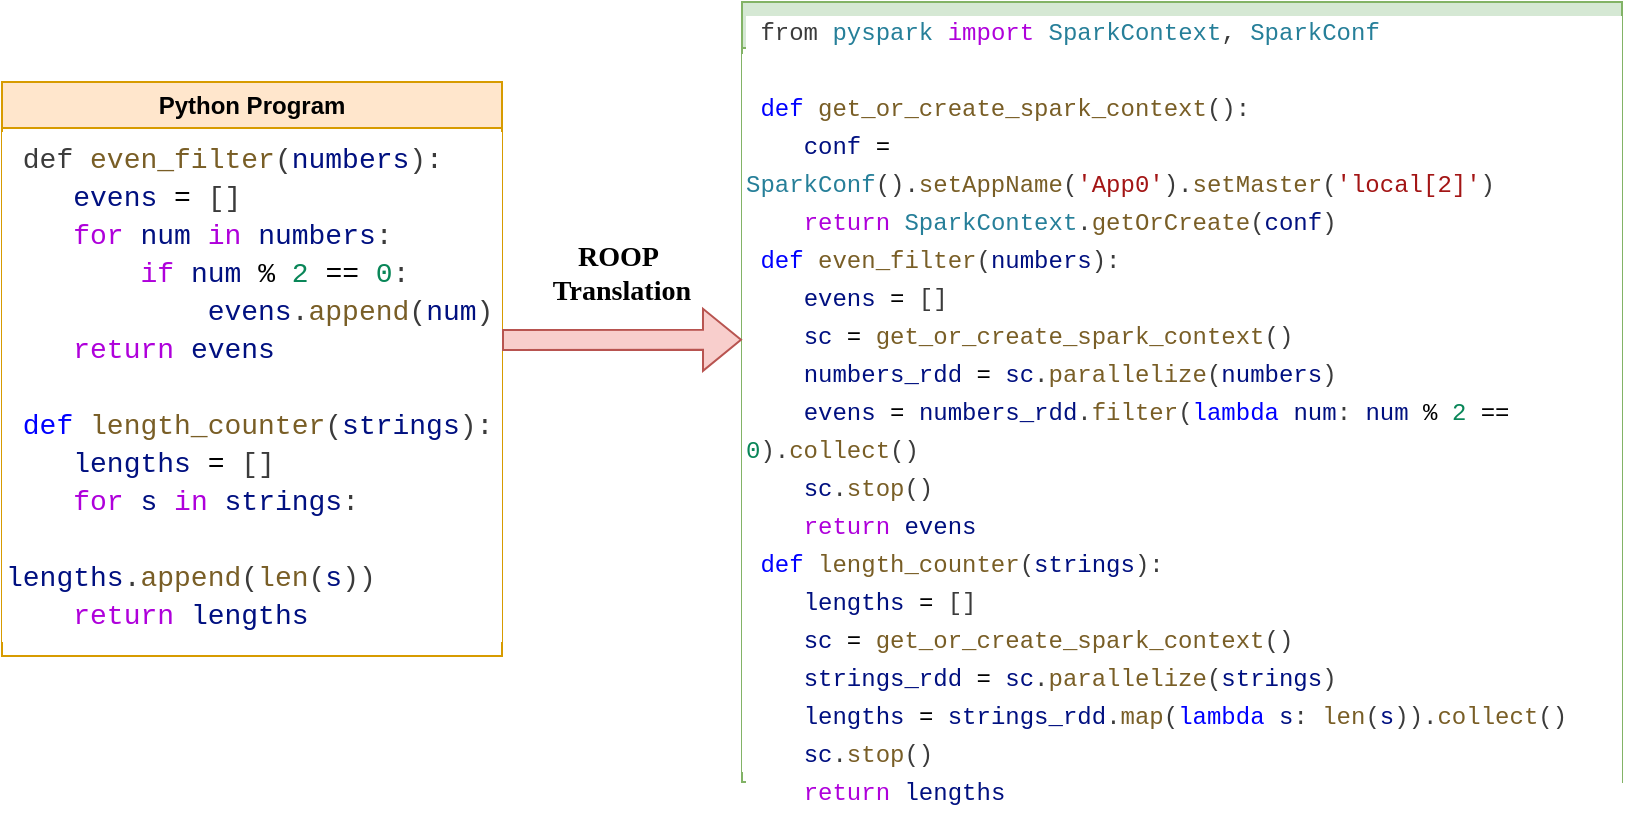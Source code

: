 <mxfile version="21.6.8" type="device">
  <diagram name="Page-1" id="eC2k_G6RV29ssMfWNKxb">
    <mxGraphModel dx="1434" dy="750" grid="1" gridSize="10" guides="1" tooltips="1" connect="1" arrows="1" fold="1" page="1" pageScale="1" pageWidth="850" pageHeight="1100" math="0" shadow="0">
      <root>
        <mxCell id="0" />
        <mxCell id="1" parent="0" />
        <mxCell id="xKuz9qyHJNCxHvOZOzjL-13" value="PySpark Program" style="swimlane;whiteSpace=wrap;html=1;fillColor=#d5e8d4;strokeColor=#82b366;" vertex="1" parent="1">
          <mxGeometry x="440" y="40" width="440" height="390" as="geometry" />
        </mxCell>
        <mxCell id="xKuz9qyHJNCxHvOZOzjL-14" value="&lt;div style=&quot;color: rgb(59, 59, 59); background-color: rgb(255, 255, 255); font-family: Consolas, &amp;quot;Courier New&amp;quot;, monospace; line-height: 19px;&quot;&gt;&lt;div style=&quot;line-height: 19px;&quot;&gt;&lt;div&gt;&amp;nbsp;from &lt;span style=&quot;color: #267f99;&quot;&gt;pyspark&lt;/span&gt; &lt;span style=&quot;color: #af00db;&quot;&gt;import&lt;/span&gt; &lt;span style=&quot;color: #267f99;&quot;&gt;SparkContext&lt;/span&gt;, &lt;span style=&quot;color: #267f99;&quot;&gt;SparkConf&lt;/span&gt;&lt;/div&gt;&lt;br&gt;&lt;div&gt;&lt;span style=&quot;color: #0000ff;&quot;&gt;&amp;nbsp;def&lt;/span&gt; &lt;span style=&quot;color: #795e26;&quot;&gt;get_or_create_spark_context&lt;/span&gt;():&lt;/div&gt;&lt;div&gt;&amp;nbsp; &amp;nbsp; &lt;span style=&quot;color: #001080;&quot;&gt;conf&lt;/span&gt; &lt;span style=&quot;color: #000000;&quot;&gt;=&lt;/span&gt; &lt;span style=&quot;color: #267f99;&quot;&gt;SparkConf&lt;/span&gt;().&lt;span style=&quot;color: #795e26;&quot;&gt;setAppName&lt;/span&gt;(&lt;span style=&quot;color: #a31515;&quot;&gt;&#39;App0&#39;&lt;/span&gt;).&lt;span style=&quot;color: #795e26;&quot;&gt;setMaster&lt;/span&gt;(&lt;span style=&quot;color: #a31515;&quot;&gt;&#39;local[2]&#39;&lt;/span&gt;)&lt;/div&gt;&lt;div&gt;&amp;nbsp; &amp;nbsp; &lt;span style=&quot;color: #af00db;&quot;&gt;return&lt;/span&gt; &lt;span style=&quot;color: #267f99;&quot;&gt;SparkContext&lt;/span&gt;.&lt;span style=&quot;color: #795e26;&quot;&gt;getOrCreate&lt;/span&gt;(&lt;span style=&quot;color: #001080;&quot;&gt;conf&lt;/span&gt;)&lt;/div&gt;&lt;div&gt;&lt;span style=&quot;color: #0000ff;&quot;&gt;&amp;nbsp;def&lt;/span&gt; &lt;span style=&quot;color: #795e26;&quot;&gt;even_filter&lt;/span&gt;(&lt;span style=&quot;color: #001080;&quot;&gt;numbers&lt;/span&gt;):&lt;/div&gt;&lt;div&gt;&amp;nbsp; &amp;nbsp; &lt;span style=&quot;color: #001080;&quot;&gt;evens&lt;/span&gt; &lt;span style=&quot;color: #000000;&quot;&gt;=&lt;/span&gt; []&lt;/div&gt;&lt;div&gt;&amp;nbsp; &amp;nbsp; &lt;span style=&quot;color: #001080;&quot;&gt;sc&lt;/span&gt; &lt;span style=&quot;color: #000000;&quot;&gt;=&lt;/span&gt; &lt;span style=&quot;color: #795e26;&quot;&gt;get_or_create_spark_context&lt;/span&gt;()&lt;/div&gt;&lt;div&gt;&amp;nbsp; &amp;nbsp; &lt;span style=&quot;color: #001080;&quot;&gt;numbers_rdd&lt;/span&gt; &lt;span style=&quot;color: #000000;&quot;&gt;=&lt;/span&gt; &lt;span style=&quot;color: #001080;&quot;&gt;sc&lt;/span&gt;.&lt;span style=&quot;color: #795e26;&quot;&gt;parallelize&lt;/span&gt;(&lt;span style=&quot;color: #001080;&quot;&gt;numbers&lt;/span&gt;)&lt;/div&gt;&lt;div&gt;&amp;nbsp; &amp;nbsp; &lt;span style=&quot;color: #001080;&quot;&gt;evens&lt;/span&gt; &lt;span style=&quot;color: #000000;&quot;&gt;=&lt;/span&gt; &lt;span style=&quot;color: #001080;&quot;&gt;numbers_rdd&lt;/span&gt;.&lt;span style=&quot;color: #795e26;&quot;&gt;filter&lt;/span&gt;(&lt;span style=&quot;color: #0000ff;&quot;&gt;lambda&lt;/span&gt; &lt;span style=&quot;color: #001080;&quot;&gt;num&lt;/span&gt;: &lt;span style=&quot;color: #001080;&quot;&gt;num&lt;/span&gt; &lt;span style=&quot;color: #000000;&quot;&gt;%&lt;/span&gt; &lt;span style=&quot;color: #098658;&quot;&gt;2&lt;/span&gt; &lt;span style=&quot;color: #000000;&quot;&gt;==&lt;/span&gt; &lt;span style=&quot;color: #098658;&quot;&gt;0&lt;/span&gt;).&lt;span style=&quot;color: #795e26;&quot;&gt;collect&lt;/span&gt;()&lt;/div&gt;&lt;div&gt;&amp;nbsp; &amp;nbsp; &lt;span style=&quot;color: #001080;&quot;&gt;sc&lt;/span&gt;.&lt;span style=&quot;color: #795e26;&quot;&gt;stop&lt;/span&gt;()&lt;/div&gt;&lt;div&gt;&amp;nbsp; &amp;nbsp; &lt;span style=&quot;color: #af00db;&quot;&gt;return&lt;/span&gt; &lt;span style=&quot;color: #001080;&quot;&gt;evens&lt;/span&gt;&lt;/div&gt;&lt;div&gt;&lt;span style=&quot;color: #0000ff;&quot;&gt;&amp;nbsp;def&lt;/span&gt; &lt;span style=&quot;color: #795e26;&quot;&gt;length_counter&lt;/span&gt;(&lt;span style=&quot;color: #001080;&quot;&gt;strings&lt;/span&gt;):&lt;/div&gt;&lt;div&gt;&amp;nbsp; &amp;nbsp; &lt;span style=&quot;color: #001080;&quot;&gt;lengths&lt;/span&gt; &lt;span style=&quot;color: #000000;&quot;&gt;=&lt;/span&gt; []&lt;/div&gt;&lt;div&gt;&amp;nbsp; &amp;nbsp; &lt;span style=&quot;color: #001080;&quot;&gt;sc&lt;/span&gt; &lt;span style=&quot;color: #000000;&quot;&gt;=&lt;/span&gt; &lt;span style=&quot;color: #795e26;&quot;&gt;get_or_create_spark_context&lt;/span&gt;()&lt;/div&gt;&lt;div&gt;&amp;nbsp; &amp;nbsp; &lt;span style=&quot;color: #001080;&quot;&gt;strings_rdd&lt;/span&gt; &lt;span style=&quot;color: #000000;&quot;&gt;=&lt;/span&gt; &lt;span style=&quot;color: #001080;&quot;&gt;sc&lt;/span&gt;.&lt;span style=&quot;color: #795e26;&quot;&gt;parallelize&lt;/span&gt;(&lt;span style=&quot;color: #001080;&quot;&gt;strings&lt;/span&gt;)&lt;/div&gt;&lt;div&gt;&amp;nbsp; &amp;nbsp; &lt;span style=&quot;color: #001080;&quot;&gt;lengths&lt;/span&gt; &lt;span style=&quot;color: #000000;&quot;&gt;=&lt;/span&gt; &lt;span style=&quot;color: #001080;&quot;&gt;strings_rdd&lt;/span&gt;.&lt;span style=&quot;color: #795e26;&quot;&gt;map&lt;/span&gt;(&lt;span style=&quot;color: #0000ff;&quot;&gt;lambda&lt;/span&gt; &lt;span style=&quot;color: #001080;&quot;&gt;s&lt;/span&gt;: &lt;span style=&quot;color: #795e26;&quot;&gt;len&lt;/span&gt;(&lt;span style=&quot;color: #001080;&quot;&gt;s&lt;/span&gt;)).&lt;span style=&quot;color: #795e26;&quot;&gt;collect&lt;/span&gt;()&lt;/div&gt;&lt;div&gt;&amp;nbsp; &amp;nbsp; &lt;span style=&quot;color: #001080;&quot;&gt;sc&lt;/span&gt;.&lt;span style=&quot;color: #795e26;&quot;&gt;stop&lt;/span&gt;()&lt;/div&gt;&lt;div&gt;&amp;nbsp; &amp;nbsp; &lt;span style=&quot;color: #af00db;&quot;&gt;return&lt;/span&gt; &lt;span style=&quot;color: #001080;&quot;&gt;lengths&lt;/span&gt;&lt;/div&gt;&lt;/div&gt;&lt;/div&gt;" style="text;html=1;strokeColor=none;fillColor=default;align=left;verticalAlign=middle;whiteSpace=wrap;rounded=0;" vertex="1" parent="xKuz9qyHJNCxHvOZOzjL-13">
          <mxGeometry y="26" width="440" height="359" as="geometry" />
        </mxCell>
        <mxCell id="xKuz9qyHJNCxHvOZOzjL-8" value="Python Program" style="swimlane;whiteSpace=wrap;html=1;fillColor=#ffe6cc;strokeColor=#d79b00;" vertex="1" parent="1">
          <mxGeometry x="70" y="80" width="250" height="287" as="geometry" />
        </mxCell>
        <mxCell id="xKuz9qyHJNCxHvOZOzjL-12" value="&lt;div style=&quot;color: rgb(59, 59, 59); background-color: rgb(255, 255, 255); font-family: Consolas, &amp;quot;Courier New&amp;quot;, monospace; font-size: 14px; line-height: 19px;&quot;&gt;&lt;div&gt;&amp;nbsp;def &lt;span style=&quot;color: #795e26;&quot;&gt;even_filter&lt;/span&gt;(&lt;span style=&quot;color: #001080;&quot;&gt;numbers&lt;/span&gt;):&lt;/div&gt;&lt;div&gt;&amp;nbsp; &amp;nbsp; &lt;span style=&quot;color: #001080;&quot;&gt;evens&lt;/span&gt; &lt;span style=&quot;color: #000000;&quot;&gt;=&lt;/span&gt; []&lt;/div&gt;&lt;div&gt;&amp;nbsp; &amp;nbsp; &lt;span style=&quot;color: #af00db;&quot;&gt;for&lt;/span&gt; &lt;span style=&quot;color: #001080;&quot;&gt;num&lt;/span&gt; &lt;span style=&quot;color: #af00db;&quot;&gt;in&lt;/span&gt; &lt;span style=&quot;color: #001080;&quot;&gt;numbers&lt;/span&gt;:&lt;/div&gt;&lt;div&gt;&amp;nbsp; &amp;nbsp; &amp;nbsp; &amp;nbsp; &lt;span style=&quot;color: #af00db;&quot;&gt;if&lt;/span&gt; &lt;span style=&quot;color: #001080;&quot;&gt;num&lt;/span&gt; &lt;span style=&quot;color: #000000;&quot;&gt;%&lt;/span&gt; &lt;span style=&quot;color: #098658;&quot;&gt;2&lt;/span&gt; &lt;span style=&quot;color: #000000;&quot;&gt;==&lt;/span&gt; &lt;span style=&quot;color: #098658;&quot;&gt;0&lt;/span&gt;:&lt;/div&gt;&lt;div&gt;&amp;nbsp; &amp;nbsp; &amp;nbsp; &amp;nbsp; &amp;nbsp; &amp;nbsp; &lt;span style=&quot;color: #001080;&quot;&gt;evens&lt;/span&gt;.&lt;span style=&quot;color: #795e26;&quot;&gt;append&lt;/span&gt;(&lt;span style=&quot;color: #001080;&quot;&gt;num&lt;/span&gt;)&lt;/div&gt;&lt;div&gt;&amp;nbsp; &amp;nbsp; &lt;span style=&quot;color: #af00db;&quot;&gt;return&lt;/span&gt; &lt;span style=&quot;color: #001080;&quot;&gt;evens&lt;/span&gt;&lt;/div&gt;&lt;br&gt;&lt;div&gt;&lt;span style=&quot;color: #0000ff;&quot;&gt;&amp;nbsp;def&lt;/span&gt; &lt;span style=&quot;color: #795e26;&quot;&gt;length_counter&lt;/span&gt;(&lt;span style=&quot;color: #001080;&quot;&gt;strings&lt;/span&gt;):&lt;/div&gt;&lt;div&gt;&amp;nbsp; &amp;nbsp; &lt;span style=&quot;color: #001080;&quot;&gt;lengths&lt;/span&gt; &lt;span style=&quot;color: #000000;&quot;&gt;=&lt;/span&gt; []&lt;/div&gt;&lt;div&gt;&amp;nbsp; &amp;nbsp; &lt;span style=&quot;color: #af00db;&quot;&gt;for&lt;/span&gt; &lt;span style=&quot;color: #001080;&quot;&gt;s&lt;/span&gt; &lt;span style=&quot;color: #af00db;&quot;&gt;in&lt;/span&gt; &lt;span style=&quot;color: #001080;&quot;&gt;strings&lt;/span&gt;:&lt;/div&gt;&lt;div&gt;&amp;nbsp; &amp;nbsp; &amp;nbsp; &amp;nbsp; &lt;span style=&quot;color: #001080;&quot;&gt;lengths&lt;/span&gt;.&lt;span style=&quot;color: #795e26;&quot;&gt;append&lt;/span&gt;(&lt;span style=&quot;color: #795e26;&quot;&gt;len&lt;/span&gt;(&lt;span style=&quot;color: #001080;&quot;&gt;s&lt;/span&gt;))&lt;/div&gt;&lt;div&gt;&amp;nbsp; &amp;nbsp; &lt;span style=&quot;color: #af00db;&quot;&gt;return&lt;/span&gt; &lt;span style=&quot;color: #001080;&quot;&gt;lengths&lt;/span&gt;&lt;/div&gt;&lt;/div&gt;" style="text;html=1;strokeColor=none;fillColor=default;align=left;verticalAlign=middle;whiteSpace=wrap;rounded=0;" vertex="1" parent="xKuz9qyHJNCxHvOZOzjL-8">
          <mxGeometry y="25" width="250" height="255" as="geometry" />
        </mxCell>
        <mxCell id="xKuz9qyHJNCxHvOZOzjL-17" value="&lt;h3&gt;&lt;font face=&quot;Georgia&quot;&gt;ROOP&amp;nbsp;&lt;br&gt;Translation&lt;/font&gt;&lt;/h3&gt;" style="text;html=1;strokeColor=none;fillColor=none;align=center;verticalAlign=middle;whiteSpace=wrap;rounded=0;" vertex="1" parent="1">
          <mxGeometry x="320" y="160" width="120" height="30" as="geometry" />
        </mxCell>
        <mxCell id="xKuz9qyHJNCxHvOZOzjL-23" value="" style="shape=flexArrow;endArrow=classic;html=1;rounded=0;entryX=0;entryY=0.373;entryDx=0;entryDy=0;entryPerimeter=0;fillColor=#f8cecc;strokeColor=#b85450;" edge="1" parent="1">
          <mxGeometry width="50" height="50" relative="1" as="geometry">
            <mxPoint x="320" y="209" as="sourcePoint" />
            <mxPoint x="440" y="208.907" as="targetPoint" />
          </mxGeometry>
        </mxCell>
      </root>
    </mxGraphModel>
  </diagram>
</mxfile>
